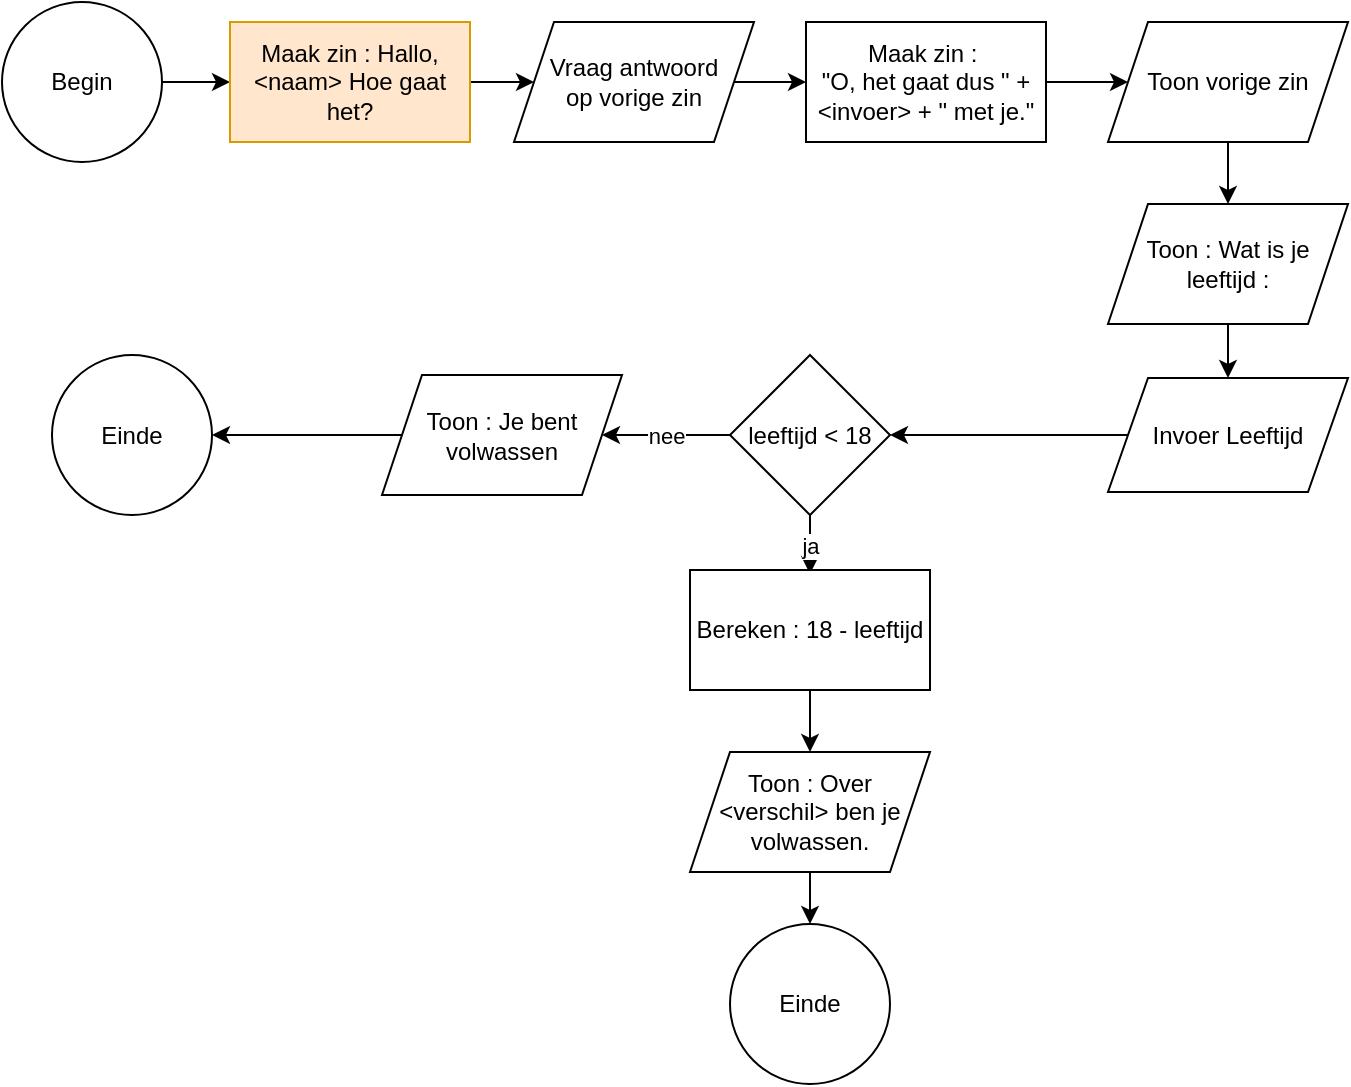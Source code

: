 <mxfile version="20.3.0" type="device"><diagram id="BjfP2Fdia9w-dW4w7jNa" name="Pagina-1"><mxGraphModel dx="1278" dy="649" grid="0" gridSize="10" guides="1" tooltips="1" connect="1" arrows="1" fold="1" page="1" pageScale="1" pageWidth="827" pageHeight="1169" math="0" shadow="0"><root><mxCell id="0"/><mxCell id="1" parent="0"/><mxCell id="8qfCxjcBnZdoG9gzcaws-4" value="" style="edgeStyle=orthogonalEdgeStyle;rounded=0;orthogonalLoop=1;jettySize=auto;html=1;" parent="1" source="8qfCxjcBnZdoG9gzcaws-1" target="8qfCxjcBnZdoG9gzcaws-2" edge="1"><mxGeometry relative="1" as="geometry"/></mxCell><mxCell id="8qfCxjcBnZdoG9gzcaws-1" value="Begin" style="ellipse;whiteSpace=wrap;html=1;aspect=fixed;" parent="1" vertex="1"><mxGeometry x="24" y="23" width="80" height="80" as="geometry"/></mxCell><mxCell id="8qfCxjcBnZdoG9gzcaws-5" value="" style="edgeStyle=orthogonalEdgeStyle;rounded=0;orthogonalLoop=1;jettySize=auto;html=1;" parent="1" source="8qfCxjcBnZdoG9gzcaws-2" target="8qfCxjcBnZdoG9gzcaws-3" edge="1"><mxGeometry relative="1" as="geometry"/></mxCell><mxCell id="8qfCxjcBnZdoG9gzcaws-2" value="Maak zin : Hallo, &amp;lt;naam&amp;gt; Hoe gaat het?" style="rounded=0;whiteSpace=wrap;html=1;fillColor=#ffe6cc;strokeColor=#d79b00;" parent="1" vertex="1"><mxGeometry x="138" y="33" width="120" height="60" as="geometry"/></mxCell><mxCell id="8qfCxjcBnZdoG9gzcaws-7" value="" style="edgeStyle=orthogonalEdgeStyle;rounded=0;orthogonalLoop=1;jettySize=auto;html=1;" parent="1" source="8qfCxjcBnZdoG9gzcaws-3" target="8qfCxjcBnZdoG9gzcaws-6" edge="1"><mxGeometry relative="1" as="geometry"/></mxCell><mxCell id="8qfCxjcBnZdoG9gzcaws-3" value="Vraag antwoord&lt;br&gt;op vorige zin" style="shape=parallelogram;perimeter=parallelogramPerimeter;whiteSpace=wrap;html=1;fixedSize=1;" parent="1" vertex="1"><mxGeometry x="280" y="33" width="120" height="60" as="geometry"/></mxCell><mxCell id="8qfCxjcBnZdoG9gzcaws-9" value="" style="edgeStyle=orthogonalEdgeStyle;rounded=0;orthogonalLoop=1;jettySize=auto;html=1;" parent="1" source="8qfCxjcBnZdoG9gzcaws-6" target="8qfCxjcBnZdoG9gzcaws-8" edge="1"><mxGeometry relative="1" as="geometry"/></mxCell><mxCell id="8qfCxjcBnZdoG9gzcaws-6" value="Maak zin :&amp;nbsp;&lt;br&gt;&quot;O, het gaat dus &quot; + &amp;lt;invoer&amp;gt; + &quot; met je.&quot;" style="whiteSpace=wrap;html=1;" parent="1" vertex="1"><mxGeometry x="426" y="33" width="120" height="60" as="geometry"/></mxCell><mxCell id="6Om_L_tPgLrLCSezVsFi-2" style="edgeStyle=orthogonalEdgeStyle;rounded=0;orthogonalLoop=1;jettySize=auto;html=1;" edge="1" parent="1" source="8qfCxjcBnZdoG9gzcaws-8" target="6Om_L_tPgLrLCSezVsFi-1"><mxGeometry relative="1" as="geometry"/></mxCell><mxCell id="8qfCxjcBnZdoG9gzcaws-8" value="Toon vorige zin" style="shape=parallelogram;perimeter=parallelogramPerimeter;whiteSpace=wrap;html=1;fixedSize=1;" parent="1" vertex="1"><mxGeometry x="577" y="33" width="120" height="60" as="geometry"/></mxCell><mxCell id="8qfCxjcBnZdoG9gzcaws-10" value="Einde" style="ellipse;whiteSpace=wrap;html=1;aspect=fixed;" parent="1" vertex="1"><mxGeometry x="49" y="199.5" width="80" height="80" as="geometry"/></mxCell><mxCell id="6Om_L_tPgLrLCSezVsFi-4" value="" style="edgeStyle=orthogonalEdgeStyle;rounded=0;orthogonalLoop=1;jettySize=auto;html=1;" edge="1" parent="1" source="6Om_L_tPgLrLCSezVsFi-1" target="6Om_L_tPgLrLCSezVsFi-3"><mxGeometry relative="1" as="geometry"/></mxCell><mxCell id="6Om_L_tPgLrLCSezVsFi-1" value="Toon : Wat is je leeftijd :" style="shape=parallelogram;perimeter=parallelogramPerimeter;whiteSpace=wrap;html=1;fixedSize=1;" vertex="1" parent="1"><mxGeometry x="577" y="124" width="120" height="60" as="geometry"/></mxCell><mxCell id="6Om_L_tPgLrLCSezVsFi-6" value="" style="edgeStyle=orthogonalEdgeStyle;rounded=0;orthogonalLoop=1;jettySize=auto;html=1;" edge="1" parent="1" source="6Om_L_tPgLrLCSezVsFi-3" target="6Om_L_tPgLrLCSezVsFi-5"><mxGeometry relative="1" as="geometry"/></mxCell><mxCell id="6Om_L_tPgLrLCSezVsFi-3" value="Invoer Leeftijd" style="shape=parallelogram;perimeter=parallelogramPerimeter;whiteSpace=wrap;html=1;fixedSize=1;" vertex="1" parent="1"><mxGeometry x="577" y="211" width="120" height="57" as="geometry"/></mxCell><mxCell id="6Om_L_tPgLrLCSezVsFi-9" value="nee" style="edgeStyle=orthogonalEdgeStyle;rounded=0;orthogonalLoop=1;jettySize=auto;html=1;" edge="1" parent="1" source="6Om_L_tPgLrLCSezVsFi-5" target="6Om_L_tPgLrLCSezVsFi-8"><mxGeometry relative="1" as="geometry"/></mxCell><mxCell id="6Om_L_tPgLrLCSezVsFi-12" value="ja" style="edgeStyle=orthogonalEdgeStyle;rounded=0;orthogonalLoop=1;jettySize=auto;html=1;" edge="1" parent="1" source="6Om_L_tPgLrLCSezVsFi-5"><mxGeometry relative="1" as="geometry"><mxPoint x="428" y="309" as="targetPoint"/></mxGeometry></mxCell><mxCell id="6Om_L_tPgLrLCSezVsFi-5" value="leeftijd &amp;lt; 18" style="rhombus;whiteSpace=wrap;html=1;" vertex="1" parent="1"><mxGeometry x="388" y="199.5" width="80" height="80" as="geometry"/></mxCell><mxCell id="6Om_L_tPgLrLCSezVsFi-10" value="" style="edgeStyle=orthogonalEdgeStyle;rounded=0;orthogonalLoop=1;jettySize=auto;html=1;" edge="1" parent="1" source="6Om_L_tPgLrLCSezVsFi-8" target="8qfCxjcBnZdoG9gzcaws-10"><mxGeometry relative="1" as="geometry"/></mxCell><mxCell id="6Om_L_tPgLrLCSezVsFi-8" value="Toon : Je bent volwassen" style="shape=parallelogram;perimeter=parallelogramPerimeter;whiteSpace=wrap;html=1;fixedSize=1;" vertex="1" parent="1"><mxGeometry x="214" y="209.5" width="120" height="60" as="geometry"/></mxCell><mxCell id="6Om_L_tPgLrLCSezVsFi-18" value="" style="edgeStyle=orthogonalEdgeStyle;rounded=0;orthogonalLoop=1;jettySize=auto;html=1;" edge="1" parent="1" source="6Om_L_tPgLrLCSezVsFi-15" target="6Om_L_tPgLrLCSezVsFi-16"><mxGeometry relative="1" as="geometry"/></mxCell><mxCell id="6Om_L_tPgLrLCSezVsFi-15" value="Bereken : 18 - leeftijd" style="rounded=0;whiteSpace=wrap;html=1;" vertex="1" parent="1"><mxGeometry x="368" y="307" width="120" height="60" as="geometry"/></mxCell><mxCell id="6Om_L_tPgLrLCSezVsFi-20" value="" style="edgeStyle=orthogonalEdgeStyle;rounded=0;orthogonalLoop=1;jettySize=auto;html=1;" edge="1" parent="1" source="6Om_L_tPgLrLCSezVsFi-16" target="6Om_L_tPgLrLCSezVsFi-19"><mxGeometry relative="1" as="geometry"/></mxCell><mxCell id="6Om_L_tPgLrLCSezVsFi-16" value="Toon : Over &amp;lt;verschil&amp;gt; ben je volwassen." style="shape=parallelogram;perimeter=parallelogramPerimeter;whiteSpace=wrap;html=1;fixedSize=1;" vertex="1" parent="1"><mxGeometry x="368" y="398" width="120" height="60" as="geometry"/></mxCell><mxCell id="6Om_L_tPgLrLCSezVsFi-19" value="Einde" style="ellipse;whiteSpace=wrap;html=1;aspect=fixed;" vertex="1" parent="1"><mxGeometry x="388" y="484" width="80" height="80" as="geometry"/></mxCell></root></mxGraphModel></diagram></mxfile>